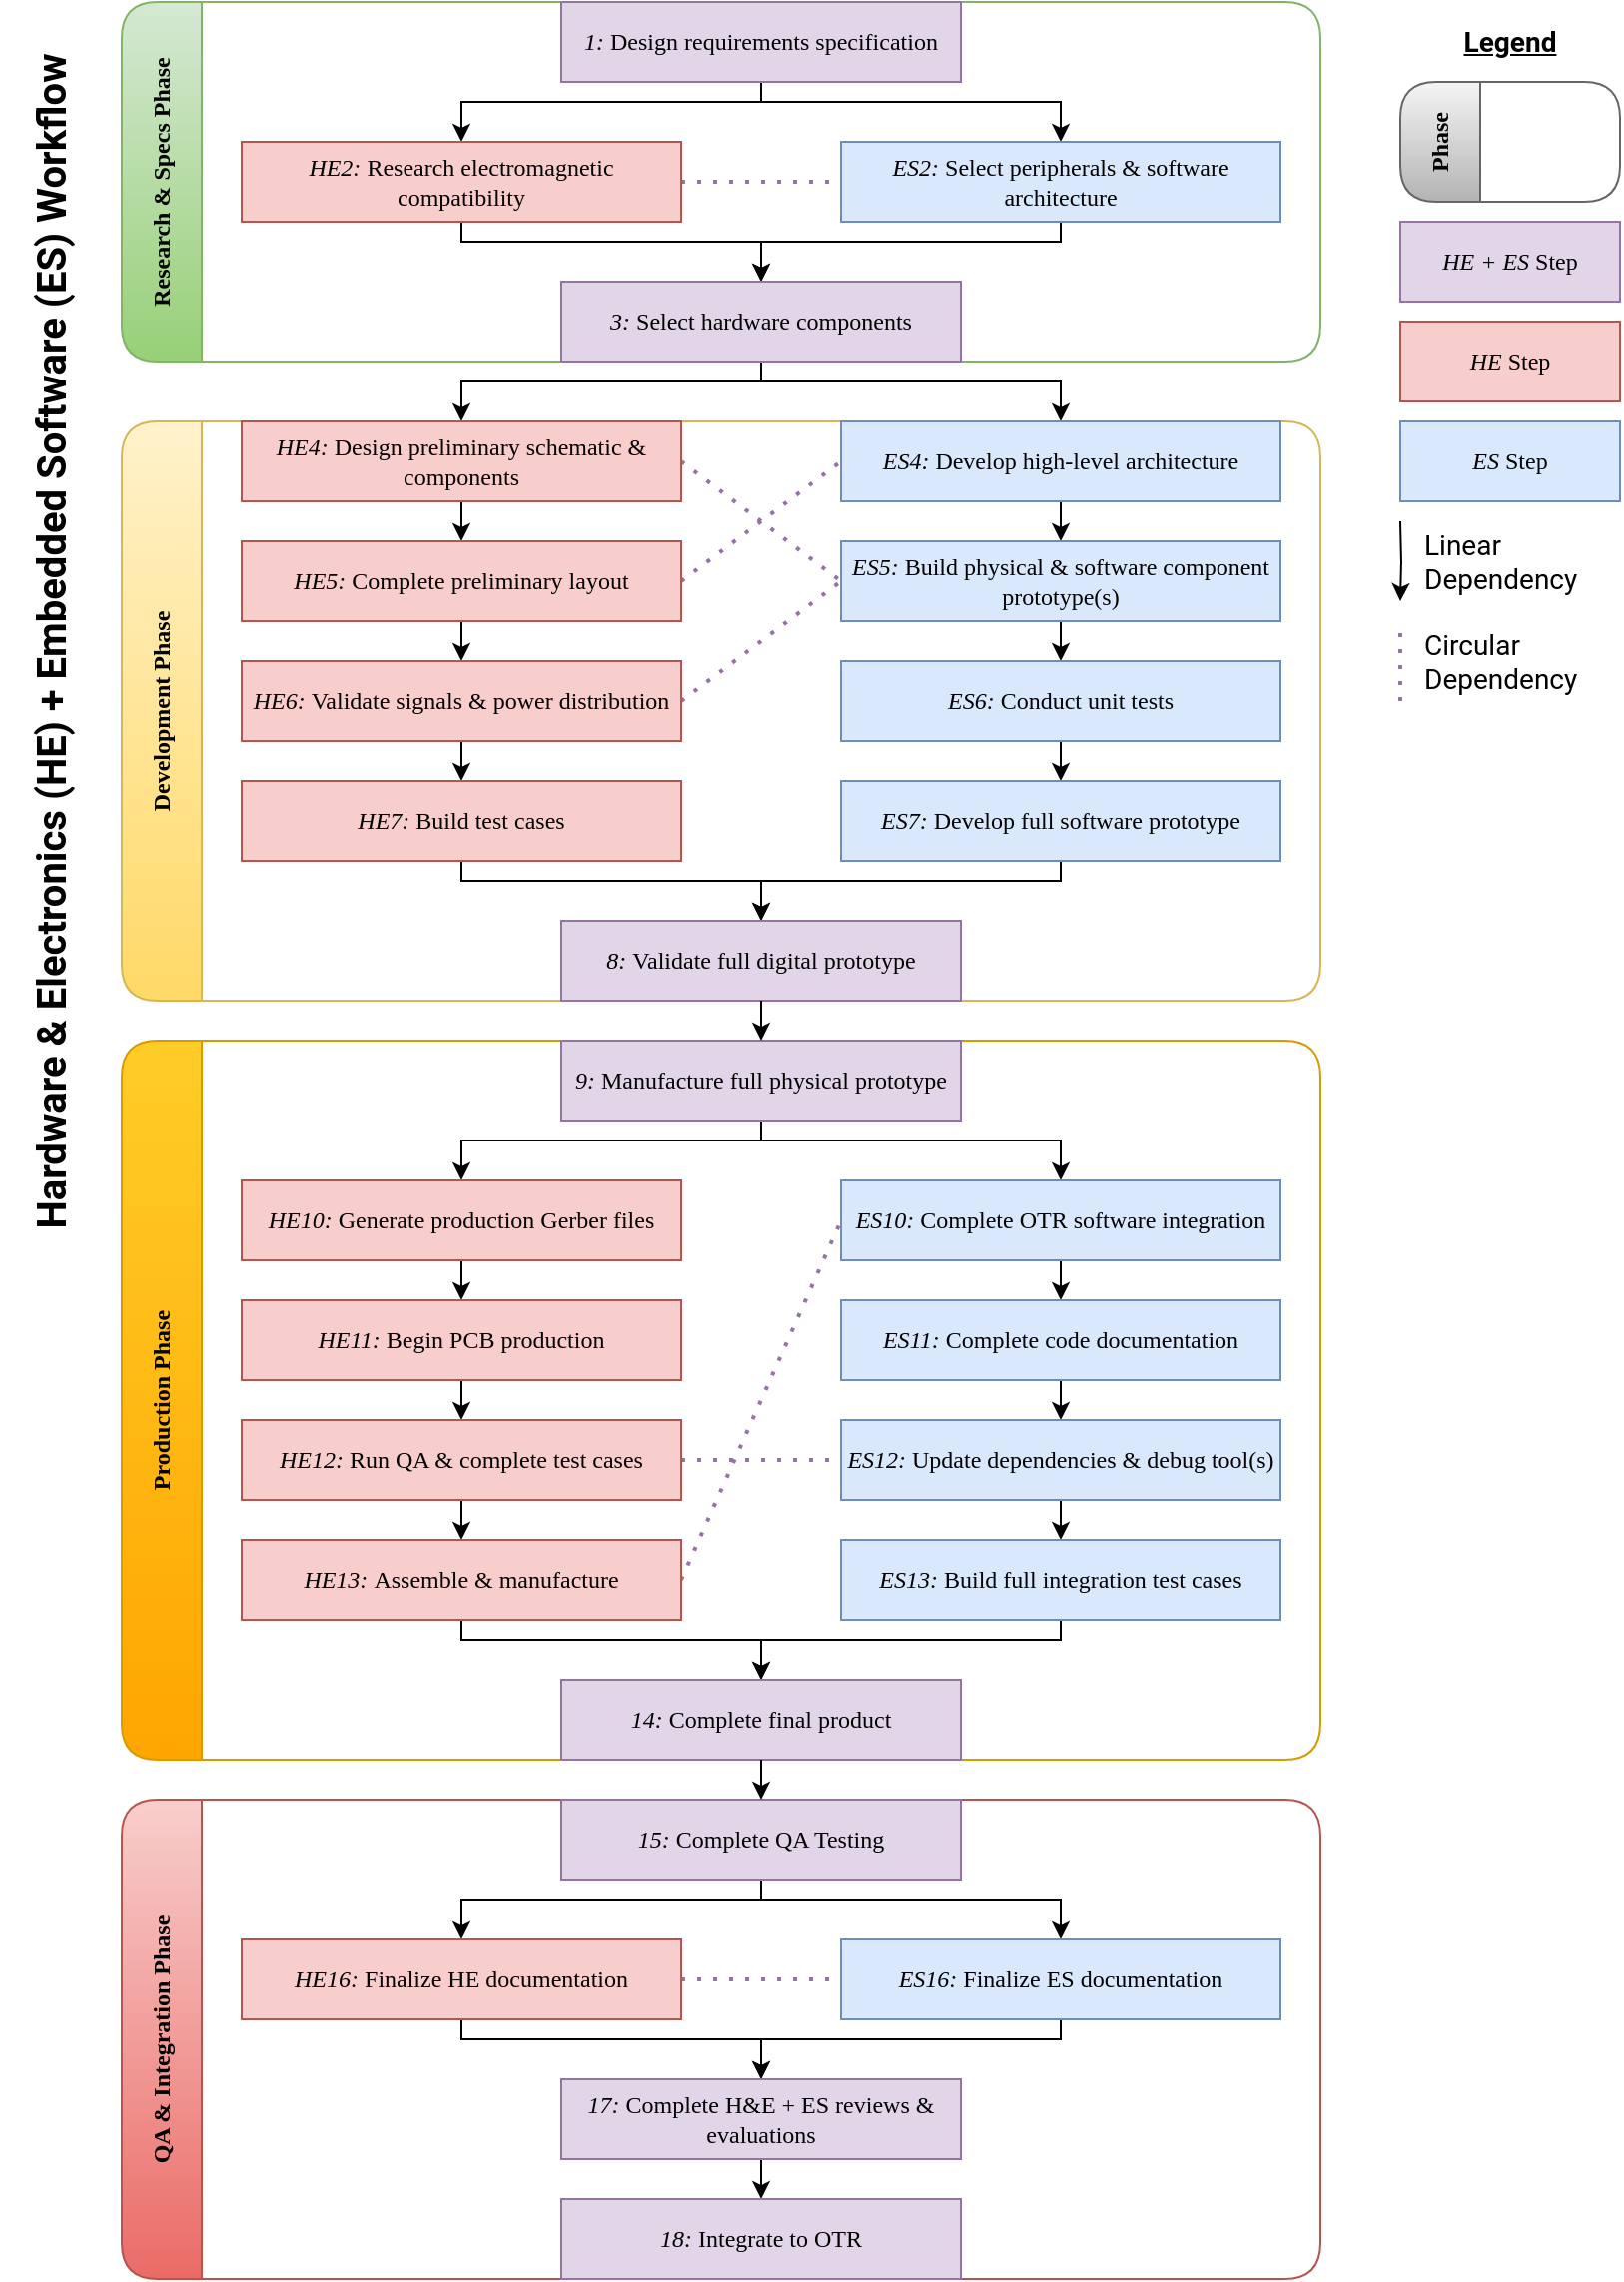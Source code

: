 <mxfile version="21.6.9" type="device">
  <diagram name="Page-1" id="NuKTZp9k4UpAe8idMaMk">
    <mxGraphModel dx="1166" dy="614" grid="1" gridSize="10" guides="1" tooltips="1" connect="1" arrows="1" fold="1" page="1" pageScale="1" pageWidth="827" pageHeight="1169" math="0" shadow="0">
      <root>
        <mxCell id="0" />
        <mxCell id="1" parent="0" />
        <mxCell id="XmgsnOlfWQy2vyrbueh_-16" value="&lt;h1 align=&quot;center&quot; style=&quot;font-size: 20px;&quot;&gt;Hardware &amp;amp; Electronics (HE)&lt;font style=&quot;font-size: 20px;&quot;&gt; + &lt;/font&gt;&lt;font style=&quot;font-size: 20px;&quot;&gt;Embedded Software (ES)&lt;/font&gt;&lt;b style=&quot;font-size: 20px;&quot;&gt; &lt;font style=&quot;font-size: 20px;&quot;&gt;Workflow&lt;/font&gt;&lt;/b&gt;&lt;/h1&gt;" style="text;html=1;spacing=5;spacingTop=-20;overflow=hidden;rounded=0;fontColor=#000000;fontFamily=Roboto;fontSource=https%3A%2F%2Ffonts.googleapis.com%2Fcss%3Ffamily%3DRoboto;fontStyle=1;fontSize=20;align=center;verticalAlign=top;whiteSpace=wrap;direction=west;rotation=270;" parent="1" vertex="1">
          <mxGeometry x="-290" y="310" width="640" height="40" as="geometry" />
        </mxCell>
        <mxCell id="_hizYWPVGVHSp4usUU-i-9" style="edgeStyle=orthogonalEdgeStyle;rounded=0;orthogonalLoop=1;jettySize=auto;html=1;exitX=0.5;exitY=1;exitDx=0;exitDy=0;entryX=0.5;entryY=0;entryDx=0;entryDy=0;fontFamily=JetBrains Mono;fontSource=https%3A%2F%2Ffonts.googleapis.com%2Fcss%3Ffamily%3DJetBrains%2BMono;" parent="1" source="XmgsnOlfWQy2vyrbueh_-4" target="XmgsnOlfWQy2vyrbueh_-3" edge="1">
          <mxGeometry relative="1" as="geometry">
            <Array as="points">
              <mxPoint x="380" y="200" />
              <mxPoint x="230" y="200" />
            </Array>
          </mxGeometry>
        </mxCell>
        <mxCell id="_hizYWPVGVHSp4usUU-i-10" style="edgeStyle=orthogonalEdgeStyle;rounded=0;orthogonalLoop=1;jettySize=auto;html=1;exitX=0.5;exitY=1;exitDx=0;exitDy=0;entryX=0.5;entryY=0;entryDx=0;entryDy=0;fontFamily=JetBrains Mono;fontSource=https%3A%2F%2Ffonts.googleapis.com%2Fcss%3Ffamily%3DJetBrains%2BMono;" parent="1" source="XmgsnOlfWQy2vyrbueh_-4" target="uD0HqLlKN_VUFmbFqNQT-25" edge="1">
          <mxGeometry relative="1" as="geometry">
            <Array as="points">
              <mxPoint x="380" y="200" />
              <mxPoint x="530" y="200" />
            </Array>
          </mxGeometry>
        </mxCell>
        <mxCell id="XmgsnOlfWQy2vyrbueh_-19" value="&lt;div&gt;Research &amp;amp; Specs Phase&lt;/div&gt;" style="swimlane;horizontal=0;whiteSpace=wrap;html=1;fillColor=#d5e8d4;strokeColor=#82b366;fontFamily=JetBrains Mono;fontSource=https%3A%2F%2Ffonts.googleapis.com%2Fcss%3Ffamily%3DJetBrains%2BMono;startSize=40;rounded=1;swimlaneLine=1;glass=0;shadow=0;swimlaneFillColor=none;gradientColor=#97d077;" parent="1" vertex="1">
          <mxGeometry x="60" y="10" width="600" height="180" as="geometry" />
        </mxCell>
        <mxCell id="_hizYWPVGVHSp4usUU-i-25" value="" style="endArrow=none;dashed=1;html=1;dashPattern=1 3;strokeWidth=2;rounded=0;exitX=1;exitY=0.5;exitDx=0;exitDy=0;entryX=0;entryY=0.5;entryDx=0;entryDy=0;strokeColor=#9673A6;fontFamily=JetBrains Mono;fontSource=https%3A%2F%2Ffonts.googleapis.com%2Fcss%3Ffamily%3DJetBrains%2BMono;" parent="XmgsnOlfWQy2vyrbueh_-19" source="uD0HqLlKN_VUFmbFqNQT-23" target="uD0HqLlKN_VUFmbFqNQT-22" edge="1">
          <mxGeometry width="50" height="50" relative="1" as="geometry">
            <mxPoint x="290" y="100" as="sourcePoint" />
            <mxPoint x="370" y="100" as="targetPoint" />
          </mxGeometry>
        </mxCell>
        <mxCell id="_hizYWPVGVHSp4usUU-i-1" style="edgeStyle=orthogonalEdgeStyle;rounded=0;orthogonalLoop=1;jettySize=auto;html=1;exitX=0.5;exitY=1;exitDx=0;exitDy=0;entryX=0.5;entryY=0;entryDx=0;entryDy=0;fontFamily=JetBrains Mono;fontSource=https%3A%2F%2Ffonts.googleapis.com%2Fcss%3Ffamily%3DJetBrains%2BMono;" parent="XmgsnOlfWQy2vyrbueh_-19" source="XmgsnOlfWQy2vyrbueh_-1" target="uD0HqLlKN_VUFmbFqNQT-23" edge="1">
          <mxGeometry relative="1" as="geometry">
            <Array as="points">
              <mxPoint x="320" y="50" />
              <mxPoint x="170" y="50" />
            </Array>
          </mxGeometry>
        </mxCell>
        <mxCell id="_hizYWPVGVHSp4usUU-i-2" style="edgeStyle=orthogonalEdgeStyle;rounded=0;orthogonalLoop=1;jettySize=auto;html=1;exitX=0.5;exitY=1;exitDx=0;exitDy=0;entryX=0.5;entryY=0;entryDx=0;entryDy=0;fontFamily=JetBrains Mono;fontSource=https%3A%2F%2Ffonts.googleapis.com%2Fcss%3Ffamily%3DJetBrains%2BMono;" parent="XmgsnOlfWQy2vyrbueh_-19" source="XmgsnOlfWQy2vyrbueh_-1" target="uD0HqLlKN_VUFmbFqNQT-22" edge="1">
          <mxGeometry relative="1" as="geometry">
            <Array as="points">
              <mxPoint x="320" y="50" />
              <mxPoint x="470" y="50" />
            </Array>
          </mxGeometry>
        </mxCell>
        <mxCell id="_hizYWPVGVHSp4usUU-i-5" style="edgeStyle=orthogonalEdgeStyle;rounded=0;orthogonalLoop=1;jettySize=auto;html=1;exitX=0.5;exitY=1;exitDx=0;exitDy=0;entryX=0.5;entryY=0;entryDx=0;entryDy=0;fontFamily=JetBrains Mono;fontSource=https%3A%2F%2Ffonts.googleapis.com%2Fcss%3Ffamily%3DJetBrains%2BMono;" parent="XmgsnOlfWQy2vyrbueh_-19" source="uD0HqLlKN_VUFmbFqNQT-23" target="XmgsnOlfWQy2vyrbueh_-4" edge="1">
          <mxGeometry relative="1" as="geometry">
            <Array as="points">
              <mxPoint x="170" y="120" />
              <mxPoint x="320" y="120" />
            </Array>
          </mxGeometry>
        </mxCell>
        <mxCell id="_hizYWPVGVHSp4usUU-i-7" style="edgeStyle=orthogonalEdgeStyle;rounded=0;orthogonalLoop=1;jettySize=auto;html=1;exitX=0.5;exitY=1;exitDx=0;exitDy=0;entryX=0.5;entryY=0;entryDx=0;entryDy=0;fontFamily=JetBrains Mono;fontSource=https%3A%2F%2Ffonts.googleapis.com%2Fcss%3Ffamily%3DJetBrains%2BMono;" parent="XmgsnOlfWQy2vyrbueh_-19" source="uD0HqLlKN_VUFmbFqNQT-22" target="XmgsnOlfWQy2vyrbueh_-4" edge="1">
          <mxGeometry relative="1" as="geometry">
            <Array as="points">
              <mxPoint x="470" y="120" />
              <mxPoint x="320" y="120" />
            </Array>
          </mxGeometry>
        </mxCell>
        <mxCell id="XmgsnOlfWQy2vyrbueh_-1" value="&lt;font&gt;&lt;i&gt;1: &lt;/i&gt;Design requirements specification&lt;br&gt;&lt;/font&gt;" style="rounded=0;whiteSpace=wrap;html=1;fillColor=#e1d5e7;strokeColor=#9673a6;fontFamily=JetBrains Mono;fontSource=https%3A%2F%2Ffonts.googleapis.com%2Fcss%3Ffamily%3DJetBrains%2BMono;" parent="XmgsnOlfWQy2vyrbueh_-19" vertex="1">
          <mxGeometry x="220" width="200" height="40" as="geometry" />
        </mxCell>
        <mxCell id="uD0HqLlKN_VUFmbFqNQT-22" value="&lt;font&gt;&lt;i&gt;ES2: &lt;/i&gt;Select peripherals &amp;amp; software architecture&lt;br&gt;&lt;/font&gt;" style="rounded=0;whiteSpace=wrap;html=1;fillColor=#dae8fc;strokeColor=#6c8ebf;fontFamily=JetBrains Mono;fontSource=https%3A%2F%2Ffonts.googleapis.com%2Fcss%3Ffamily%3DJetBrains%2BMono;" parent="XmgsnOlfWQy2vyrbueh_-19" vertex="1">
          <mxGeometry x="360" y="70" width="220" height="40" as="geometry" />
        </mxCell>
        <mxCell id="XmgsnOlfWQy2vyrbueh_-4" value="&lt;font&gt;&lt;i&gt;3: &lt;/i&gt;Select hardware components&lt;br&gt;&lt;/font&gt;" style="rounded=0;whiteSpace=wrap;html=1;fillColor=#e1d5e7;strokeColor=#9673a6;fontFamily=JetBrains Mono;fontSource=https%3A%2F%2Ffonts.googleapis.com%2Fcss%3Ffamily%3DJetBrains%2BMono;" parent="XmgsnOlfWQy2vyrbueh_-19" vertex="1">
          <mxGeometry x="220" y="140" width="200" height="40" as="geometry" />
        </mxCell>
        <mxCell id="uD0HqLlKN_VUFmbFqNQT-23" value="&lt;font&gt;&lt;i&gt;HE2: &lt;/i&gt;Research electromagnetic compatibility&lt;br&gt;&lt;/font&gt;" style="rounded=0;whiteSpace=wrap;html=1;fillColor=#f8cecc;strokeColor=#b85450;fontFamily=JetBrains Mono;fontSource=https%3A%2F%2Ffonts.googleapis.com%2Fcss%3Ffamily%3DJetBrains%2BMono;" parent="XmgsnOlfWQy2vyrbueh_-19" vertex="1">
          <mxGeometry x="60" y="70" width="220" height="40" as="geometry" />
        </mxCell>
        <mxCell id="uD0HqLlKN_VUFmbFqNQT-47" value="&lt;div&gt;Production Phase&lt;/div&gt;" style="swimlane;horizontal=0;whiteSpace=wrap;html=1;fillColor=#ffcd28;strokeColor=#d79b00;fontFamily=JetBrains Mono;fontSource=https%3A%2F%2Ffonts.googleapis.com%2Fcss%3Ffamily%3DJetBrains%2BMono;startSize=40;rounded=1;gradientColor=#ffa500;" parent="1" vertex="1">
          <mxGeometry x="60" y="530" width="600" height="360" as="geometry" />
        </mxCell>
        <mxCell id="_hizYWPVGVHSp4usUU-i-15" style="edgeStyle=orthogonalEdgeStyle;rounded=0;orthogonalLoop=1;jettySize=auto;html=1;exitX=0.5;exitY=1;exitDx=0;exitDy=0;entryX=0.5;entryY=0;entryDx=0;entryDy=0;fontFamily=JetBrains Mono;fontSource=https%3A%2F%2Ffonts.googleapis.com%2Fcss%3Ffamily%3DJetBrains%2BMono;" parent="uD0HqLlKN_VUFmbFqNQT-47" source="uD0HqLlKN_VUFmbFqNQT-33" target="uD0HqLlKN_VUFmbFqNQT-31" edge="1">
          <mxGeometry relative="1" as="geometry">
            <Array as="points">
              <mxPoint x="320" y="50" />
              <mxPoint x="170" y="50" />
            </Array>
          </mxGeometry>
        </mxCell>
        <mxCell id="uD0HqLlKN_VUFmbFqNQT-213" value="" style="endArrow=none;dashed=1;html=1;dashPattern=1 3;strokeWidth=2;rounded=0;exitX=1;exitY=0.5;exitDx=0;exitDy=0;entryX=0;entryY=0.5;entryDx=0;entryDy=0;strokeColor=#9673A6;fontFamily=JetBrains Mono;fontSource=https%3A%2F%2Ffonts.googleapis.com%2Fcss%3Ffamily%3DJetBrains%2BMono;" parent="uD0HqLlKN_VUFmbFqNQT-47" source="uD0HqLlKN_VUFmbFqNQT-80" target="uD0HqLlKN_VUFmbFqNQT-72" edge="1">
          <mxGeometry width="50" height="50" relative="1" as="geometry">
            <mxPoint x="300" y="260" as="sourcePoint" />
            <mxPoint x="350" y="210" as="targetPoint" />
          </mxGeometry>
        </mxCell>
        <mxCell id="_hizYWPVGVHSp4usUU-i-26" value="" style="endArrow=none;dashed=1;html=1;dashPattern=1 3;strokeWidth=2;rounded=0;exitX=1;exitY=0.5;exitDx=0;exitDy=0;entryX=0;entryY=0.5;entryDx=0;entryDy=0;strokeColor=#9673A6;fontFamily=JetBrains Mono;fontSource=https%3A%2F%2Ffonts.googleapis.com%2Fcss%3Ffamily%3DJetBrains%2BMono;" parent="uD0HqLlKN_VUFmbFqNQT-47" source="uD0HqLlKN_VUFmbFqNQT-81" target="uD0HqLlKN_VUFmbFqNQT-85" edge="1">
          <mxGeometry width="50" height="50" relative="1" as="geometry">
            <mxPoint x="290" y="280" as="sourcePoint" />
            <mxPoint x="370" y="100" as="targetPoint" />
          </mxGeometry>
        </mxCell>
        <mxCell id="_hizYWPVGVHSp4usUU-i-16" style="edgeStyle=orthogonalEdgeStyle;rounded=0;orthogonalLoop=1;jettySize=auto;html=1;exitX=0.5;exitY=1;exitDx=0;exitDy=0;entryX=0.5;entryY=0;entryDx=0;entryDy=0;fontFamily=JetBrains Mono;fontSource=https%3A%2F%2Ffonts.googleapis.com%2Fcss%3Ffamily%3DJetBrains%2BMono;" parent="uD0HqLlKN_VUFmbFqNQT-47" source="uD0HqLlKN_VUFmbFqNQT-33" target="uD0HqLlKN_VUFmbFqNQT-72" edge="1">
          <mxGeometry relative="1" as="geometry">
            <Array as="points">
              <mxPoint x="320" y="50" />
              <mxPoint x="470" y="50" />
            </Array>
          </mxGeometry>
        </mxCell>
        <mxCell id="uD0HqLlKN_VUFmbFqNQT-91" style="edgeStyle=orthogonalEdgeStyle;rounded=0;orthogonalLoop=1;jettySize=auto;html=1;exitX=0.5;exitY=1;exitDx=0;exitDy=0;entryX=0.5;entryY=0;entryDx=0;entryDy=0;fontFamily=JetBrains Mono;fontSource=https%3A%2F%2Ffonts.googleapis.com%2Fcss%3Ffamily%3DJetBrains%2BMono;" parent="uD0HqLlKN_VUFmbFqNQT-47" source="uD0HqLlKN_VUFmbFqNQT-31" target="uD0HqLlKN_VUFmbFqNQT-79" edge="1">
          <mxGeometry relative="1" as="geometry" />
        </mxCell>
        <mxCell id="uD0HqLlKN_VUFmbFqNQT-94" style="edgeStyle=orthogonalEdgeStyle;rounded=0;orthogonalLoop=1;jettySize=auto;html=1;exitX=0.5;exitY=1;exitDx=0;exitDy=0;entryX=0.5;entryY=0;entryDx=0;entryDy=0;fontFamily=JetBrains Mono;fontSource=https%3A%2F%2Ffonts.googleapis.com%2Fcss%3Ffamily%3DJetBrains%2BMono;" parent="uD0HqLlKN_VUFmbFqNQT-47" source="uD0HqLlKN_VUFmbFqNQT-72" target="uD0HqLlKN_VUFmbFqNQT-84" edge="1">
          <mxGeometry relative="1" as="geometry" />
        </mxCell>
        <mxCell id="uD0HqLlKN_VUFmbFqNQT-92" style="edgeStyle=orthogonalEdgeStyle;rounded=0;orthogonalLoop=1;jettySize=auto;html=1;exitX=0.5;exitY=1;exitDx=0;exitDy=0;entryX=0.5;entryY=0;entryDx=0;entryDy=0;fontFamily=JetBrains Mono;fontSource=https%3A%2F%2Ffonts.googleapis.com%2Fcss%3Ffamily%3DJetBrains%2BMono;" parent="uD0HqLlKN_VUFmbFqNQT-47" source="uD0HqLlKN_VUFmbFqNQT-79" target="uD0HqLlKN_VUFmbFqNQT-81" edge="1">
          <mxGeometry relative="1" as="geometry" />
        </mxCell>
        <mxCell id="_hizYWPVGVHSp4usUU-i-18" style="edgeStyle=orthogonalEdgeStyle;rounded=0;orthogonalLoop=1;jettySize=auto;html=1;exitX=0.5;exitY=1;exitDx=0;exitDy=0;entryX=0.5;entryY=0;entryDx=0;entryDy=0;fontFamily=JetBrains Mono;fontSource=https%3A%2F%2Ffonts.googleapis.com%2Fcss%3Ffamily%3DJetBrains%2BMono;" parent="uD0HqLlKN_VUFmbFqNQT-47" source="uD0HqLlKN_VUFmbFqNQT-80" target="uD0HqLlKN_VUFmbFqNQT-138" edge="1">
          <mxGeometry relative="1" as="geometry">
            <Array as="points">
              <mxPoint x="170" y="300" />
              <mxPoint x="320" y="300" />
            </Array>
          </mxGeometry>
        </mxCell>
        <mxCell id="uD0HqLlKN_VUFmbFqNQT-93" style="edgeStyle=orthogonalEdgeStyle;rounded=0;orthogonalLoop=1;jettySize=auto;html=1;exitX=0.5;exitY=1;exitDx=0;exitDy=0;entryX=0.5;entryY=0;entryDx=0;entryDy=0;fontFamily=JetBrains Mono;fontSource=https%3A%2F%2Ffonts.googleapis.com%2Fcss%3Ffamily%3DJetBrains%2BMono;" parent="uD0HqLlKN_VUFmbFqNQT-47" source="uD0HqLlKN_VUFmbFqNQT-81" target="uD0HqLlKN_VUFmbFqNQT-80" edge="1">
          <mxGeometry relative="1" as="geometry" />
        </mxCell>
        <mxCell id="uD0HqLlKN_VUFmbFqNQT-95" style="edgeStyle=orthogonalEdgeStyle;rounded=0;orthogonalLoop=1;jettySize=auto;html=1;exitX=0.5;exitY=1;exitDx=0;exitDy=0;entryX=0.5;entryY=0;entryDx=0;entryDy=0;fontFamily=JetBrains Mono;fontSource=https%3A%2F%2Ffonts.googleapis.com%2Fcss%3Ffamily%3DJetBrains%2BMono;" parent="uD0HqLlKN_VUFmbFqNQT-47" source="uD0HqLlKN_VUFmbFqNQT-84" target="uD0HqLlKN_VUFmbFqNQT-85" edge="1">
          <mxGeometry relative="1" as="geometry" />
        </mxCell>
        <mxCell id="uD0HqLlKN_VUFmbFqNQT-96" style="edgeStyle=orthogonalEdgeStyle;rounded=0;orthogonalLoop=1;jettySize=auto;html=1;exitX=0.5;exitY=1;exitDx=0;exitDy=0;entryX=0.5;entryY=0;entryDx=0;entryDy=0;fontFamily=JetBrains Mono;fontSource=https%3A%2F%2Ffonts.googleapis.com%2Fcss%3Ffamily%3DJetBrains%2BMono;" parent="uD0HqLlKN_VUFmbFqNQT-47" source="uD0HqLlKN_VUFmbFqNQT-85" target="uD0HqLlKN_VUFmbFqNQT-86" edge="1">
          <mxGeometry relative="1" as="geometry" />
        </mxCell>
        <mxCell id="_hizYWPVGVHSp4usUU-i-17" style="edgeStyle=orthogonalEdgeStyle;rounded=0;orthogonalLoop=1;jettySize=auto;html=1;exitX=0.5;exitY=1;exitDx=0;exitDy=0;entryX=0.5;entryY=0;entryDx=0;entryDy=0;fontFamily=JetBrains Mono;fontSource=https%3A%2F%2Ffonts.googleapis.com%2Fcss%3Ffamily%3DJetBrains%2BMono;" parent="uD0HqLlKN_VUFmbFqNQT-47" source="uD0HqLlKN_VUFmbFqNQT-86" target="uD0HqLlKN_VUFmbFqNQT-138" edge="1">
          <mxGeometry relative="1" as="geometry">
            <Array as="points">
              <mxPoint x="470" y="300" />
              <mxPoint x="320" y="300" />
            </Array>
          </mxGeometry>
        </mxCell>
        <mxCell id="uD0HqLlKN_VUFmbFqNQT-33" value="&lt;i&gt;9: &lt;/i&gt;&lt;font&gt;Manufacture full physical prototype&lt;br&gt;&lt;/font&gt;" style="rounded=0;whiteSpace=wrap;html=1;fillColor=#e1d5e7;strokeColor=#9673a6;fontFamily=JetBrains Mono;fontSource=https%3A%2F%2Ffonts.googleapis.com%2Fcss%3Ffamily%3DJetBrains%2BMono;" parent="uD0HqLlKN_VUFmbFqNQT-47" vertex="1">
          <mxGeometry x="220" width="200" height="40" as="geometry" />
        </mxCell>
        <mxCell id="uD0HqLlKN_VUFmbFqNQT-31" value="&lt;i&gt;HE10: &lt;/i&gt;&lt;font&gt;Generate production Gerber files&lt;br&gt;&lt;/font&gt;" style="rounded=0;whiteSpace=wrap;html=1;fillColor=#f8cecc;strokeColor=#b85450;fontFamily=JetBrains Mono;fontSource=https%3A%2F%2Ffonts.googleapis.com%2Fcss%3Ffamily%3DJetBrains%2BMono;" parent="uD0HqLlKN_VUFmbFqNQT-47" vertex="1">
          <mxGeometry x="60" y="70" width="220" height="40" as="geometry" />
        </mxCell>
        <mxCell id="uD0HqLlKN_VUFmbFqNQT-72" value="&lt;i&gt;ES10: &lt;/i&gt;&lt;font&gt;Complete OTR software integration&lt;br&gt;&lt;/font&gt;" style="rounded=0;whiteSpace=wrap;html=1;fillColor=#dae8fc;strokeColor=#6c8ebf;fontFamily=JetBrains Mono;fontSource=https%3A%2F%2Ffonts.googleapis.com%2Fcss%3Ffamily%3DJetBrains%2BMono;" parent="uD0HqLlKN_VUFmbFqNQT-47" vertex="1">
          <mxGeometry x="360" y="70" width="220" height="40" as="geometry" />
        </mxCell>
        <mxCell id="uD0HqLlKN_VUFmbFqNQT-79" value="&lt;i&gt;HE11: &lt;/i&gt;&lt;font&gt;Begin PCB production&lt;br&gt;&lt;/font&gt;" style="rounded=0;whiteSpace=wrap;html=1;fillColor=#f8cecc;strokeColor=#b85450;fontFamily=JetBrains Mono;fontSource=https%3A%2F%2Ffonts.googleapis.com%2Fcss%3Ffamily%3DJetBrains%2BMono;" parent="uD0HqLlKN_VUFmbFqNQT-47" vertex="1">
          <mxGeometry x="60" y="130" width="220" height="40" as="geometry" />
        </mxCell>
        <mxCell id="uD0HqLlKN_VUFmbFqNQT-80" value="&lt;i&gt;HE13: &lt;/i&gt;&lt;font&gt;Assemble &amp;amp; manufacture&lt;br&gt;&lt;/font&gt;" style="rounded=0;whiteSpace=wrap;html=1;fillColor=#f8cecc;strokeColor=#b85450;fontFamily=JetBrains Mono;fontSource=https%3A%2F%2Ffonts.googleapis.com%2Fcss%3Ffamily%3DJetBrains%2BMono;" parent="uD0HqLlKN_VUFmbFqNQT-47" vertex="1">
          <mxGeometry x="60" y="250" width="220" height="40" as="geometry" />
        </mxCell>
        <mxCell id="uD0HqLlKN_VUFmbFqNQT-81" value="&lt;font&gt;&lt;i&gt;HE12: &lt;/i&gt;Run QA &amp;amp; complete test cases&lt;br&gt;&lt;/font&gt;" style="rounded=0;whiteSpace=wrap;html=1;fillColor=#f8cecc;strokeColor=#b85450;fontFamily=JetBrains Mono;fontSource=https%3A%2F%2Ffonts.googleapis.com%2Fcss%3Ffamily%3DJetBrains%2BMono;" parent="uD0HqLlKN_VUFmbFqNQT-47" vertex="1">
          <mxGeometry x="60" y="190" width="220" height="40" as="geometry" />
        </mxCell>
        <mxCell id="uD0HqLlKN_VUFmbFqNQT-84" value="&lt;i&gt;ES11: &lt;/i&gt;&lt;font&gt;Complete code documentation&lt;br&gt;&lt;/font&gt;" style="rounded=0;whiteSpace=wrap;html=1;fillColor=#dae8fc;strokeColor=#6c8ebf;fontFamily=JetBrains Mono;fontSource=https%3A%2F%2Ffonts.googleapis.com%2Fcss%3Ffamily%3DJetBrains%2BMono;" parent="uD0HqLlKN_VUFmbFqNQT-47" vertex="1">
          <mxGeometry x="360" y="130" width="220" height="40" as="geometry" />
        </mxCell>
        <mxCell id="uD0HqLlKN_VUFmbFqNQT-85" value="&lt;font&gt;&lt;i&gt;ES12: &lt;/i&gt;Update dependencies &amp;amp; debug tool(s)&lt;br&gt;&lt;/font&gt;" style="rounded=0;whiteSpace=wrap;html=1;fillColor=#dae8fc;strokeColor=#6c8ebf;fontFamily=JetBrains Mono;fontSource=https%3A%2F%2Ffonts.googleapis.com%2Fcss%3Ffamily%3DJetBrains%2BMono;" parent="uD0HqLlKN_VUFmbFqNQT-47" vertex="1">
          <mxGeometry x="360" y="190" width="220" height="40" as="geometry" />
        </mxCell>
        <mxCell id="uD0HqLlKN_VUFmbFqNQT-86" value="&lt;font&gt;&lt;i&gt;ES13: &lt;/i&gt;Build full integration test cases&lt;br&gt;&lt;/font&gt;" style="rounded=0;whiteSpace=wrap;html=1;fillColor=#dae8fc;strokeColor=#6c8ebf;fontFamily=JetBrains Mono;fontSource=https%3A%2F%2Ffonts.googleapis.com%2Fcss%3Ffamily%3DJetBrains%2BMono;" parent="uD0HqLlKN_VUFmbFqNQT-47" vertex="1">
          <mxGeometry x="360" y="250" width="220" height="40" as="geometry" />
        </mxCell>
        <mxCell id="uD0HqLlKN_VUFmbFqNQT-138" value="&lt;i&gt;14: &lt;/i&gt;&lt;font&gt;Complete final product&lt;br&gt;&lt;/font&gt;" style="rounded=0;whiteSpace=wrap;html=1;fillColor=#e1d5e7;strokeColor=#9673a6;fontFamily=JetBrains Mono;fontSource=https%3A%2F%2Ffonts.googleapis.com%2Fcss%3Ffamily%3DJetBrains%2BMono;" parent="uD0HqLlKN_VUFmbFqNQT-47" vertex="1">
          <mxGeometry x="220" y="320" width="200" height="40" as="geometry" />
        </mxCell>
        <mxCell id="uD0HqLlKN_VUFmbFqNQT-160" value="&lt;div&gt;Development Phase&lt;/div&gt;" style="swimlane;horizontal=0;whiteSpace=wrap;html=1;fillColor=#fff2cc;strokeColor=#d6b656;fontFamily=JetBrains Mono;fontSource=https%3A%2F%2Ffonts.googleapis.com%2Fcss%3Ffamily%3DJetBrains%2BMono;startSize=40;rounded=1;gradientColor=#ffd966;" parent="1" vertex="1">
          <mxGeometry x="60" y="220" width="600" height="290" as="geometry" />
        </mxCell>
        <mxCell id="uD0HqLlKN_VUFmbFqNQT-75" style="edgeStyle=orthogonalEdgeStyle;rounded=0;orthogonalLoop=1;jettySize=auto;html=1;exitX=0.5;exitY=1;exitDx=0;exitDy=0;entryX=0.5;entryY=0;entryDx=0;entryDy=0;fontFamily=JetBrains Mono;fontSource=https%3A%2F%2Ffonts.googleapis.com%2Fcss%3Ffamily%3DJetBrains%2BMono;" parent="uD0HqLlKN_VUFmbFqNQT-160" source="uD0HqLlKN_VUFmbFqNQT-73" target="uD0HqLlKN_VUFmbFqNQT-28" edge="1">
          <mxGeometry relative="1" as="geometry" />
        </mxCell>
        <mxCell id="uD0HqLlKN_VUFmbFqNQT-77" style="edgeStyle=orthogonalEdgeStyle;rounded=0;orthogonalLoop=1;jettySize=auto;html=1;exitX=0.5;exitY=1;exitDx=0;exitDy=0;entryX=0.5;entryY=0;entryDx=0;entryDy=0;fontFamily=JetBrains Mono;fontSource=https%3A%2F%2Ffonts.googleapis.com%2Fcss%3Ffamily%3DJetBrains%2BMono;" parent="uD0HqLlKN_VUFmbFqNQT-160" source="uD0HqLlKN_VUFmbFqNQT-24" target="uD0HqLlKN_VUFmbFqNQT-76" edge="1">
          <mxGeometry relative="1" as="geometry" />
        </mxCell>
        <mxCell id="uD0HqLlKN_VUFmbFqNQT-67" style="edgeStyle=orthogonalEdgeStyle;rounded=0;orthogonalLoop=1;jettySize=auto;html=1;exitX=0.5;exitY=1;exitDx=0;exitDy=0;entryX=0.5;entryY=0;entryDx=0;entryDy=0;fontFamily=JetBrains Mono;fontSource=https%3A%2F%2Ffonts.googleapis.com%2Fcss%3Ffamily%3DJetBrains%2BMono;" parent="uD0HqLlKN_VUFmbFqNQT-160" source="XmgsnOlfWQy2vyrbueh_-20" target="uD0HqLlKN_VUFmbFqNQT-24" edge="1">
          <mxGeometry relative="1" as="geometry" />
        </mxCell>
        <mxCell id="uD0HqLlKN_VUFmbFqNQT-212" value="" style="endArrow=none;dashed=1;html=1;dashPattern=1 3;strokeWidth=2;rounded=0;exitX=1;exitY=0.5;exitDx=0;exitDy=0;entryX=0;entryY=0.5;entryDx=0;entryDy=0;strokeColor=#9673A6;fontFamily=JetBrains Mono;fontSource=https%3A%2F%2Ffonts.googleapis.com%2Fcss%3Ffamily%3DJetBrains%2BMono;" parent="uD0HqLlKN_VUFmbFqNQT-160" source="uD0HqLlKN_VUFmbFqNQT-24" target="uD0HqLlKN_VUFmbFqNQT-29" edge="1">
          <mxGeometry width="50" height="50" relative="1" as="geometry">
            <mxPoint x="280" y="150" as="sourcePoint" />
            <mxPoint x="330" y="100" as="targetPoint" />
          </mxGeometry>
        </mxCell>
        <mxCell id="_hizYWPVGVHSp4usUU-i-27" value="" style="endArrow=none;dashed=1;html=1;dashPattern=1 3;strokeWidth=2;rounded=0;exitX=1;exitY=0.5;exitDx=0;exitDy=0;entryX=0;entryY=0.5;entryDx=0;entryDy=0;strokeColor=#9673A6;fontFamily=JetBrains Mono;fontSource=https%3A%2F%2Ffonts.googleapis.com%2Fcss%3Ffamily%3DJetBrains%2BMono;" parent="uD0HqLlKN_VUFmbFqNQT-160" source="XmgsnOlfWQy2vyrbueh_-20" target="uD0HqLlKN_VUFmbFqNQT-25" edge="1">
          <mxGeometry width="50" height="50" relative="1" as="geometry">
            <mxPoint x="290" y="150" as="sourcePoint" />
            <mxPoint x="370" y="90" as="targetPoint" />
          </mxGeometry>
        </mxCell>
        <mxCell id="uD0HqLlKN_VUFmbFqNQT-74" style="edgeStyle=orthogonalEdgeStyle;rounded=0;orthogonalLoop=1;jettySize=auto;html=1;exitX=0.5;exitY=1;exitDx=0;exitDy=0;entryX=0.5;entryY=0;entryDx=0;entryDy=0;fontFamily=JetBrains Mono;fontSource=https%3A%2F%2Ffonts.googleapis.com%2Fcss%3Ffamily%3DJetBrains%2BMono;" parent="uD0HqLlKN_VUFmbFqNQT-160" source="uD0HqLlKN_VUFmbFqNQT-29" target="uD0HqLlKN_VUFmbFqNQT-73" edge="1">
          <mxGeometry relative="1" as="geometry" />
        </mxCell>
        <mxCell id="uD0HqLlKN_VUFmbFqNQT-65" style="edgeStyle=orthogonalEdgeStyle;rounded=0;orthogonalLoop=1;jettySize=auto;html=1;exitX=0.5;exitY=1;exitDx=0;exitDy=0;entryX=0.5;entryY=0;entryDx=0;entryDy=0;fontFamily=JetBrains Mono;fontSource=https%3A%2F%2Ffonts.googleapis.com%2Fcss%3Ffamily%3DJetBrains%2BMono;" parent="uD0HqLlKN_VUFmbFqNQT-160" source="uD0HqLlKN_VUFmbFqNQT-25" target="uD0HqLlKN_VUFmbFqNQT-29" edge="1">
          <mxGeometry relative="1" as="geometry" />
        </mxCell>
        <mxCell id="uD0HqLlKN_VUFmbFqNQT-64" style="edgeStyle=orthogonalEdgeStyle;rounded=0;orthogonalLoop=1;jettySize=auto;html=1;exitX=0.5;exitY=1;exitDx=0;exitDy=0;entryX=0.5;entryY=0;entryDx=0;entryDy=0;fontFamily=JetBrains Mono;fontSource=https%3A%2F%2Ffonts.googleapis.com%2Fcss%3Ffamily%3DJetBrains%2BMono;" parent="uD0HqLlKN_VUFmbFqNQT-160" source="XmgsnOlfWQy2vyrbueh_-3" target="XmgsnOlfWQy2vyrbueh_-20" edge="1">
          <mxGeometry relative="1" as="geometry" />
        </mxCell>
        <mxCell id="_hizYWPVGVHSp4usUU-i-12" style="edgeStyle=orthogonalEdgeStyle;rounded=0;orthogonalLoop=1;jettySize=auto;html=1;exitX=0.5;exitY=1;exitDx=0;exitDy=0;entryX=0.5;entryY=0;entryDx=0;entryDy=0;fontFamily=JetBrains Mono;fontSource=https%3A%2F%2Ffonts.googleapis.com%2Fcss%3Ffamily%3DJetBrains%2BMono;" parent="uD0HqLlKN_VUFmbFqNQT-160" source="uD0HqLlKN_VUFmbFqNQT-76" target="uD0HqLlKN_VUFmbFqNQT-32" edge="1">
          <mxGeometry relative="1" as="geometry">
            <Array as="points">
              <mxPoint x="170" y="230" />
              <mxPoint x="320" y="230" />
            </Array>
          </mxGeometry>
        </mxCell>
        <mxCell id="_hizYWPVGVHSp4usUU-i-14" style="edgeStyle=orthogonalEdgeStyle;rounded=0;orthogonalLoop=1;jettySize=auto;html=1;exitX=0.5;exitY=1;exitDx=0;exitDy=0;entryX=0.5;entryY=0;entryDx=0;entryDy=0;fontFamily=JetBrains Mono;fontSource=https%3A%2F%2Ffonts.googleapis.com%2Fcss%3Ffamily%3DJetBrains%2BMono;" parent="uD0HqLlKN_VUFmbFqNQT-160" source="uD0HqLlKN_VUFmbFqNQT-28" target="uD0HqLlKN_VUFmbFqNQT-32" edge="1">
          <mxGeometry relative="1" as="geometry">
            <Array as="points">
              <mxPoint x="470" y="230" />
              <mxPoint x="320" y="230" />
            </Array>
          </mxGeometry>
        </mxCell>
        <mxCell id="Zo9sChyU8G99m2GxZxi--1" value="" style="endArrow=none;dashed=1;html=1;dashPattern=1 3;strokeWidth=2;rounded=0;exitX=1;exitY=0.5;exitDx=0;exitDy=0;entryX=0;entryY=0.5;entryDx=0;entryDy=0;strokeColor=#9673A6;fontFamily=JetBrains Mono;fontSource=https%3A%2F%2Ffonts.googleapis.com%2Fcss%3Ffamily%3DJetBrains%2BMono;" edge="1" parent="uD0HqLlKN_VUFmbFqNQT-160" source="XmgsnOlfWQy2vyrbueh_-3" target="uD0HqLlKN_VUFmbFqNQT-29">
          <mxGeometry width="50" height="50" relative="1" as="geometry">
            <mxPoint x="290" y="150" as="sourcePoint" />
            <mxPoint x="370" y="90" as="targetPoint" />
          </mxGeometry>
        </mxCell>
        <mxCell id="uD0HqLlKN_VUFmbFqNQT-28" value="&lt;font&gt;&lt;i&gt;ES7: &lt;/i&gt;Develop full software prototype&lt;br&gt;&lt;/font&gt;" style="rounded=0;whiteSpace=wrap;html=1;fillColor=#dae8fc;strokeColor=#6c8ebf;fontFamily=JetBrains Mono;fontSource=https%3A%2F%2Ffonts.googleapis.com%2Fcss%3Ffamily%3DJetBrains%2BMono;" parent="uD0HqLlKN_VUFmbFqNQT-160" vertex="1">
          <mxGeometry x="360" y="180" width="220" height="40" as="geometry" />
        </mxCell>
        <mxCell id="uD0HqLlKN_VUFmbFqNQT-24" value="&lt;i&gt;HE6: &lt;/i&gt;&lt;font&gt;Validate signals &amp;amp; power distribution&lt;br&gt;&lt;/font&gt;" style="rounded=0;whiteSpace=wrap;html=1;fillColor=#f8cecc;strokeColor=#b85450;fontFamily=JetBrains Mono;fontSource=https%3A%2F%2Ffonts.googleapis.com%2Fcss%3Ffamily%3DJetBrains%2BMono;" parent="uD0HqLlKN_VUFmbFqNQT-160" vertex="1">
          <mxGeometry x="60" y="120" width="220" height="40" as="geometry" />
        </mxCell>
        <mxCell id="uD0HqLlKN_VUFmbFqNQT-73" value="&lt;font&gt;&lt;i&gt;ES6: &lt;/i&gt;Conduct unit tests&lt;br&gt;&lt;/font&gt;" style="rounded=0;whiteSpace=wrap;html=1;fillColor=#dae8fc;strokeColor=#6c8ebf;fontFamily=JetBrains Mono;fontSource=https%3A%2F%2Ffonts.googleapis.com%2Fcss%3Ffamily%3DJetBrains%2BMono;" parent="uD0HqLlKN_VUFmbFqNQT-160" vertex="1">
          <mxGeometry x="360" y="120" width="220" height="40" as="geometry" />
        </mxCell>
        <mxCell id="uD0HqLlKN_VUFmbFqNQT-76" value="&lt;i&gt;HE7: &lt;/i&gt;&lt;font&gt;Build test cases&lt;br&gt;&lt;/font&gt;" style="rounded=0;whiteSpace=wrap;html=1;fillColor=#f8cecc;strokeColor=#b85450;fontFamily=JetBrains Mono;fontSource=https%3A%2F%2Ffonts.googleapis.com%2Fcss%3Ffamily%3DJetBrains%2BMono;" parent="uD0HqLlKN_VUFmbFqNQT-160" vertex="1">
          <mxGeometry x="60" y="180" width="220" height="40" as="geometry" />
        </mxCell>
        <mxCell id="uD0HqLlKN_VUFmbFqNQT-25" value="&lt;font&gt;&lt;i&gt;ES4: &lt;/i&gt;Develop high-level architecture&lt;br&gt;&lt;/font&gt;" style="rounded=0;whiteSpace=wrap;html=1;fillColor=#dae8fc;strokeColor=#6c8ebf;fontFamily=JetBrains Mono;fontSource=https%3A%2F%2Ffonts.googleapis.com%2Fcss%3Ffamily%3DJetBrains%2BMono;" parent="uD0HqLlKN_VUFmbFqNQT-160" vertex="1">
          <mxGeometry x="360" width="220" height="40" as="geometry" />
        </mxCell>
        <mxCell id="uD0HqLlKN_VUFmbFqNQT-29" value="&lt;font&gt;&lt;i&gt;ES5: &lt;/i&gt;Build physical &amp;amp; software component prototype(s)&lt;br&gt;&lt;/font&gt;" style="rounded=0;whiteSpace=wrap;html=1;fillColor=#dae8fc;strokeColor=#6c8ebf;fontFamily=JetBrains Mono;fontSource=https%3A%2F%2Ffonts.googleapis.com%2Fcss%3Ffamily%3DJetBrains%2BMono;" parent="uD0HqLlKN_VUFmbFqNQT-160" vertex="1">
          <mxGeometry x="360" y="60" width="220" height="40" as="geometry" />
        </mxCell>
        <mxCell id="XmgsnOlfWQy2vyrbueh_-3" value="&lt;font&gt;&lt;i&gt;HE4: &lt;/i&gt;Design preliminary schematic &amp;amp; components&lt;br&gt;&lt;/font&gt;" style="rounded=0;whiteSpace=wrap;html=1;fillColor=#f8cecc;strokeColor=#b85450;fontFamily=JetBrains Mono;fontSource=https%3A%2F%2Ffonts.googleapis.com%2Fcss%3Ffamily%3DJetBrains%2BMono;" parent="uD0HqLlKN_VUFmbFqNQT-160" vertex="1">
          <mxGeometry x="60" width="220" height="40" as="geometry" />
        </mxCell>
        <mxCell id="XmgsnOlfWQy2vyrbueh_-20" value="&lt;font&gt;&lt;i&gt;HE5: &lt;/i&gt;Complete preliminary layout&lt;br&gt;&lt;/font&gt;" style="rounded=0;whiteSpace=wrap;html=1;fillColor=#f8cecc;strokeColor=#b85450;fontFamily=JetBrains Mono;fontSource=https%3A%2F%2Ffonts.googleapis.com%2Fcss%3Ffamily%3DJetBrains%2BMono;" parent="uD0HqLlKN_VUFmbFqNQT-160" vertex="1">
          <mxGeometry x="60" y="60" width="220" height="40" as="geometry" />
        </mxCell>
        <mxCell id="uD0HqLlKN_VUFmbFqNQT-32" value="&lt;i&gt;8: &lt;/i&gt;&lt;font&gt;Validate full digital prototype&lt;br&gt;&lt;/font&gt;" style="rounded=0;whiteSpace=wrap;html=1;fillColor=#e1d5e7;strokeColor=#9673a6;fontFamily=JetBrains Mono;fontSource=https%3A%2F%2Ffonts.googleapis.com%2Fcss%3Ffamily%3DJetBrains%2BMono;" parent="uD0HqLlKN_VUFmbFqNQT-160" vertex="1">
          <mxGeometry x="220" y="250" width="200" height="40" as="geometry" />
        </mxCell>
        <mxCell id="uD0HqLlKN_VUFmbFqNQT-180" value="QA &amp;amp; Integration Phase" style="swimlane;horizontal=0;whiteSpace=wrap;html=1;fillColor=#f8cecc;strokeColor=#b85450;fontFamily=JetBrains Mono;fontSource=https%3A%2F%2Ffonts.googleapis.com%2Fcss%3Ffamily%3DJetBrains%2BMono;startSize=40;rounded=1;gradientColor=#ea6b66;" parent="1" vertex="1">
          <mxGeometry x="60" y="910" width="600" height="240" as="geometry" />
        </mxCell>
        <mxCell id="_hizYWPVGVHSp4usUU-i-19" style="edgeStyle=orthogonalEdgeStyle;rounded=0;orthogonalLoop=1;jettySize=auto;html=1;exitX=0.5;exitY=1;exitDx=0;exitDy=0;entryX=0.5;entryY=0;entryDx=0;entryDy=0;fontFamily=JetBrains Mono;fontSource=https%3A%2F%2Ffonts.googleapis.com%2Fcss%3Ffamily%3DJetBrains%2BMono;" parent="uD0HqLlKN_VUFmbFqNQT-180" source="uD0HqLlKN_VUFmbFqNQT-181" target="uD0HqLlKN_VUFmbFqNQT-183" edge="1">
          <mxGeometry relative="1" as="geometry">
            <Array as="points">
              <mxPoint x="320" y="50" />
              <mxPoint x="170" y="50" />
            </Array>
          </mxGeometry>
        </mxCell>
        <mxCell id="_hizYWPVGVHSp4usUU-i-20" style="edgeStyle=orthogonalEdgeStyle;rounded=0;orthogonalLoop=1;jettySize=auto;html=1;exitX=0.5;exitY=1;exitDx=0;exitDy=0;entryX=0.5;entryY=0;entryDx=0;entryDy=0;fontFamily=JetBrains Mono;fontSource=https%3A%2F%2Ffonts.googleapis.com%2Fcss%3Ffamily%3DJetBrains%2BMono;" parent="uD0HqLlKN_VUFmbFqNQT-180" source="uD0HqLlKN_VUFmbFqNQT-181" target="uD0HqLlKN_VUFmbFqNQT-185" edge="1">
          <mxGeometry relative="1" as="geometry">
            <Array as="points">
              <mxPoint x="320" y="50" />
              <mxPoint x="470" y="50" />
            </Array>
          </mxGeometry>
        </mxCell>
        <mxCell id="_hizYWPVGVHSp4usUU-i-21" style="edgeStyle=orthogonalEdgeStyle;rounded=0;orthogonalLoop=1;jettySize=auto;html=1;exitX=0.5;exitY=1;exitDx=0;exitDy=0;entryX=0.5;entryY=0;entryDx=0;entryDy=0;fontFamily=JetBrains Mono;fontSource=https%3A%2F%2Ffonts.googleapis.com%2Fcss%3Ffamily%3DJetBrains%2BMono;" parent="uD0HqLlKN_VUFmbFqNQT-180" source="uD0HqLlKN_VUFmbFqNQT-183" target="uD0HqLlKN_VUFmbFqNQT-199" edge="1">
          <mxGeometry relative="1" as="geometry">
            <mxPoint x="170" y="170" as="sourcePoint" />
            <Array as="points">
              <mxPoint x="170" y="120" />
              <mxPoint x="320" y="120" />
            </Array>
          </mxGeometry>
        </mxCell>
        <mxCell id="uD0HqLlKN_VUFmbFqNQT-189" style="edgeStyle=orthogonalEdgeStyle;rounded=0;orthogonalLoop=1;jettySize=auto;html=1;exitX=0.5;exitY=1;exitDx=0;exitDy=0;entryX=0.5;entryY=0;entryDx=0;entryDy=0;" parent="uD0HqLlKN_VUFmbFqNQT-180" edge="1">
          <mxGeometry relative="1" as="geometry">
            <mxPoint x="150" y="240" as="sourcePoint" />
          </mxGeometry>
        </mxCell>
        <mxCell id="_hizYWPVGVHSp4usUU-i-22" style="edgeStyle=orthogonalEdgeStyle;rounded=0;orthogonalLoop=1;jettySize=auto;html=1;exitX=0.5;exitY=1;exitDx=0;exitDy=0;entryX=0.5;entryY=0;entryDx=0;entryDy=0;fontFamily=JetBrains Mono;fontSource=https%3A%2F%2Ffonts.googleapis.com%2Fcss%3Ffamily%3DJetBrains%2BMono;" parent="uD0HqLlKN_VUFmbFqNQT-180" source="uD0HqLlKN_VUFmbFqNQT-185" target="uD0HqLlKN_VUFmbFqNQT-199" edge="1">
          <mxGeometry relative="1" as="geometry">
            <mxPoint x="470" y="170" as="sourcePoint" />
            <Array as="points">
              <mxPoint x="470" y="120" />
              <mxPoint x="320" y="120" />
            </Array>
          </mxGeometry>
        </mxCell>
        <mxCell id="_hizYWPVGVHSp4usUU-i-24" value="" style="endArrow=none;dashed=1;html=1;dashPattern=1 3;strokeWidth=2;rounded=0;exitX=1;exitY=0.5;exitDx=0;exitDy=0;entryX=0;entryY=0.5;entryDx=0;entryDy=0;strokeColor=#9673A6;fontFamily=JetBrains Mono;fontSource=https%3A%2F%2Ffonts.googleapis.com%2Fcss%3Ffamily%3DJetBrains%2BMono;" parent="uD0HqLlKN_VUFmbFqNQT-180" source="uD0HqLlKN_VUFmbFqNQT-183" target="uD0HqLlKN_VUFmbFqNQT-185" edge="1">
          <mxGeometry width="50" height="50" relative="1" as="geometry">
            <mxPoint x="290" y="-100" as="sourcePoint" />
            <mxPoint x="370" y="-280" as="targetPoint" />
          </mxGeometry>
        </mxCell>
        <mxCell id="uD0HqLlKN_VUFmbFqNQT-209" style="edgeStyle=orthogonalEdgeStyle;rounded=0;orthogonalLoop=1;jettySize=auto;html=1;exitX=0.5;exitY=1;exitDx=0;exitDy=0;entryX=0.5;entryY=0;entryDx=0;entryDy=0;fontFamily=JetBrains Mono;fontSource=https%3A%2F%2Ffonts.googleapis.com%2Fcss%3Ffamily%3DJetBrains%2BMono;" parent="uD0HqLlKN_VUFmbFqNQT-180" source="uD0HqLlKN_VUFmbFqNQT-199" target="uD0HqLlKN_VUFmbFqNQT-206" edge="1">
          <mxGeometry relative="1" as="geometry" />
        </mxCell>
        <mxCell id="uD0HqLlKN_VUFmbFqNQT-181" value="&lt;i&gt;15: &lt;/i&gt;&lt;font&gt;Complete QA Testing&lt;br&gt;&lt;/font&gt;" style="rounded=0;whiteSpace=wrap;html=1;fillColor=#e1d5e7;strokeColor=#9673a6;fontFamily=JetBrains Mono;fontSource=https%3A%2F%2Ffonts.googleapis.com%2Fcss%3Ffamily%3DJetBrains%2BMono;" parent="uD0HqLlKN_VUFmbFqNQT-180" vertex="1">
          <mxGeometry x="220" width="200" height="40" as="geometry" />
        </mxCell>
        <mxCell id="uD0HqLlKN_VUFmbFqNQT-183" value="&lt;i&gt;HE16: &lt;/i&gt;&lt;font&gt;Finalize HE documentation&lt;br&gt;&lt;/font&gt;" style="rounded=0;whiteSpace=wrap;html=1;fillColor=#f8cecc;strokeColor=#b85450;fontFamily=JetBrains Mono;fontSource=https%3A%2F%2Ffonts.googleapis.com%2Fcss%3Ffamily%3DJetBrains%2BMono;" parent="uD0HqLlKN_VUFmbFqNQT-180" vertex="1">
          <mxGeometry x="60" y="70" width="220" height="40" as="geometry" />
        </mxCell>
        <mxCell id="uD0HqLlKN_VUFmbFqNQT-185" value="&lt;i&gt;ES16: &lt;/i&gt;&lt;font&gt;Finalize ES documentation&lt;br&gt;&lt;/font&gt;" style="rounded=0;whiteSpace=wrap;html=1;fillColor=#dae8fc;strokeColor=#6c8ebf;fontFamily=JetBrains Mono;fontSource=https%3A%2F%2Ffonts.googleapis.com%2Fcss%3Ffamily%3DJetBrains%2BMono;" parent="uD0HqLlKN_VUFmbFqNQT-180" vertex="1">
          <mxGeometry x="360" y="70" width="220" height="40" as="geometry" />
        </mxCell>
        <mxCell id="uD0HqLlKN_VUFmbFqNQT-199" value="&lt;i&gt;17: &lt;/i&gt;&lt;font&gt;Complete H&amp;amp;E + ES reviews &amp;amp; evaluations&lt;br&gt;&lt;/font&gt;" style="rounded=0;whiteSpace=wrap;html=1;fillColor=#e1d5e7;strokeColor=#9673a6;fontFamily=JetBrains Mono;fontSource=https%3A%2F%2Ffonts.googleapis.com%2Fcss%3Ffamily%3DJetBrains%2BMono;" parent="uD0HqLlKN_VUFmbFqNQT-180" vertex="1">
          <mxGeometry x="220" y="140" width="200" height="40" as="geometry" />
        </mxCell>
        <mxCell id="uD0HqLlKN_VUFmbFqNQT-206" value="&lt;i&gt;18: &lt;/i&gt;&lt;font&gt;Integrate to OTR&lt;br&gt;&lt;/font&gt;" style="rounded=0;whiteSpace=wrap;html=1;fillColor=#e1d5e7;strokeColor=#9673a6;fontFamily=JetBrains Mono;fontSource=https%3A%2F%2Ffonts.googleapis.com%2Fcss%3Ffamily%3DJetBrains%2BMono;" parent="uD0HqLlKN_VUFmbFqNQT-180" vertex="1">
          <mxGeometry x="220" y="200" width="200" height="40" as="geometry" />
        </mxCell>
        <mxCell id="uD0HqLlKN_VUFmbFqNQT-201" style="edgeStyle=orthogonalEdgeStyle;rounded=0;orthogonalLoop=1;jettySize=auto;html=1;exitX=0.5;exitY=1;exitDx=0;exitDy=0;entryX=0.5;entryY=0;entryDx=0;entryDy=0;fontFamily=JetBrains Mono;fontSource=https%3A%2F%2Ffonts.googleapis.com%2Fcss%3Ffamily%3DJetBrains%2BMono;" parent="1" source="uD0HqLlKN_VUFmbFqNQT-138" target="uD0HqLlKN_VUFmbFqNQT-181" edge="1">
          <mxGeometry relative="1" as="geometry" />
        </mxCell>
        <mxCell id="_hizYWPVGVHSp4usUU-i-11" style="edgeStyle=orthogonalEdgeStyle;rounded=0;orthogonalLoop=1;jettySize=auto;html=1;exitX=0.5;exitY=1;exitDx=0;exitDy=0;entryX=0.5;entryY=0;entryDx=0;entryDy=0;fontFamily=JetBrains Mono;fontSource=https%3A%2F%2Ffonts.googleapis.com%2Fcss%3Ffamily%3DJetBrains%2BMono;" parent="1" source="uD0HqLlKN_VUFmbFqNQT-32" target="uD0HqLlKN_VUFmbFqNQT-33" edge="1">
          <mxGeometry relative="1" as="geometry" />
        </mxCell>
        <mxCell id="Zo9sChyU8G99m2GxZxi--3" value="" style="endArrow=none;dashed=1;html=1;dashPattern=1 3;strokeWidth=2;rounded=0;exitX=1;exitY=0.5;exitDx=0;exitDy=0;strokeColor=#9673A6;fontFamily=JetBrains Mono;fontSource=https%3A%2F%2Ffonts.googleapis.com%2Fcss%3Ffamily%3DJetBrains%2BMono;" edge="1" parent="1">
          <mxGeometry width="50" height="50" relative="1" as="geometry">
            <mxPoint x="700" y="360" as="sourcePoint" />
            <mxPoint x="700" y="320" as="targetPoint" />
          </mxGeometry>
        </mxCell>
        <mxCell id="Zo9sChyU8G99m2GxZxi--5" value="Circular Dependency" style="text;strokeColor=none;align=left;fillColor=none;html=1;verticalAlign=middle;whiteSpace=wrap;rounded=0;fontFamily=Roboto;fontSource=https%3A%2F%2Ffonts.googleapis.com%2Fcss%3Ffamily%3DRoboto;fontSize=14;" vertex="1" parent="1">
          <mxGeometry x="710" y="320" width="100" height="40" as="geometry" />
        </mxCell>
        <mxCell id="Zo9sChyU8G99m2GxZxi--7" value="&lt;b&gt;Legend&lt;/b&gt;" style="text;strokeColor=none;align=center;fillColor=none;html=1;verticalAlign=middle;whiteSpace=wrap;rounded=0;fontFamily=Roboto;fontSource=https%3A%2F%2Ffonts.googleapis.com%2Fcss%3Ffamily%3DRoboto;fontSize=14;fontStyle=4" vertex="1" parent="1">
          <mxGeometry x="700" y="10" width="110" height="40" as="geometry" />
        </mxCell>
        <mxCell id="Zo9sChyU8G99m2GxZxi--8" value="&lt;font&gt;&lt;i&gt;HE + ES&lt;/i&gt; Step&lt;br&gt;&lt;/font&gt;" style="rounded=0;whiteSpace=wrap;html=1;fillColor=#e1d5e7;strokeColor=#9673a6;fontFamily=JetBrains Mono;fontSource=https%3A%2F%2Ffonts.googleapis.com%2Fcss%3Ffamily%3DJetBrains%2BMono;" vertex="1" parent="1">
          <mxGeometry x="700" y="120" width="110" height="40" as="geometry" />
        </mxCell>
        <mxCell id="Zo9sChyU8G99m2GxZxi--10" value="&lt;font&gt;&lt;i&gt;HE&lt;/i&gt; Step&lt;br&gt;&lt;/font&gt;" style="rounded=0;whiteSpace=wrap;html=1;fillColor=#f8cecc;strokeColor=#b85450;fontFamily=JetBrains Mono;fontSource=https%3A%2F%2Ffonts.googleapis.com%2Fcss%3Ffamily%3DJetBrains%2BMono;" vertex="1" parent="1">
          <mxGeometry x="700" y="170" width="110" height="40" as="geometry" />
        </mxCell>
        <mxCell id="Zo9sChyU8G99m2GxZxi--11" value="&lt;font&gt;&lt;i&gt;ES&lt;/i&gt; Step&lt;br&gt;&lt;/font&gt;" style="rounded=0;whiteSpace=wrap;html=1;fillColor=#dae8fc;strokeColor=#6c8ebf;fontFamily=JetBrains Mono;fontSource=https%3A%2F%2Ffonts.googleapis.com%2Fcss%3Ffamily%3DJetBrains%2BMono;" vertex="1" parent="1">
          <mxGeometry x="700" y="220" width="110" height="40" as="geometry" />
        </mxCell>
        <mxCell id="Zo9sChyU8G99m2GxZxi--12" style="edgeStyle=orthogonalEdgeStyle;rounded=0;orthogonalLoop=1;jettySize=auto;html=1;entryX=0.5;entryY=0;entryDx=0;entryDy=0;fontFamily=JetBrains Mono;fontSource=https%3A%2F%2Ffonts.googleapis.com%2Fcss%3Ffamily%3DJetBrains%2BMono;" edge="1" parent="1">
          <mxGeometry relative="1" as="geometry">
            <mxPoint x="700" y="270" as="sourcePoint" />
            <mxPoint x="700" y="310" as="targetPoint" />
          </mxGeometry>
        </mxCell>
        <mxCell id="Zo9sChyU8G99m2GxZxi--14" value="Linear Dependency" style="text;strokeColor=none;align=left;fillColor=none;html=1;verticalAlign=middle;whiteSpace=wrap;rounded=0;fontFamily=Roboto;fontSource=https%3A%2F%2Ffonts.googleapis.com%2Fcss%3Ffamily%3DRoboto;fontSize=14;" vertex="1" parent="1">
          <mxGeometry x="710" y="270" width="100" height="40" as="geometry" />
        </mxCell>
        <mxCell id="Zo9sChyU8G99m2GxZxi--15" value="&lt;div&gt;Phase&lt;/div&gt;" style="swimlane;horizontal=0;whiteSpace=wrap;html=1;fontFamily=JetBrains Mono;fontSource=https%3A%2F%2Ffonts.googleapis.com%2Fcss%3Ffamily%3DJetBrains%2BMono;startSize=40;rounded=1;swimlaneLine=1;glass=0;shadow=0;swimlaneFillColor=none;fillColor=#f5f5f5;gradientColor=#b3b3b3;strokeColor=#666666;" vertex="1" parent="1">
          <mxGeometry x="700" y="50" width="110" height="60" as="geometry" />
        </mxCell>
      </root>
    </mxGraphModel>
  </diagram>
</mxfile>
